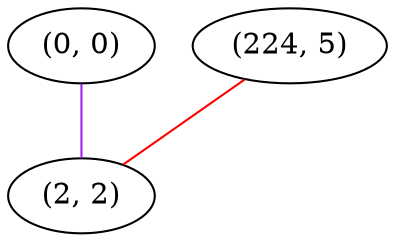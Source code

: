 graph "" {
"(0, 0)";
"(224, 5)";
"(2, 2)";
"(0, 0)" -- "(2, 2)"  [color=purple, key=0, weight=4];
"(224, 5)" -- "(2, 2)"  [color=red, key=0, weight=1];
}
